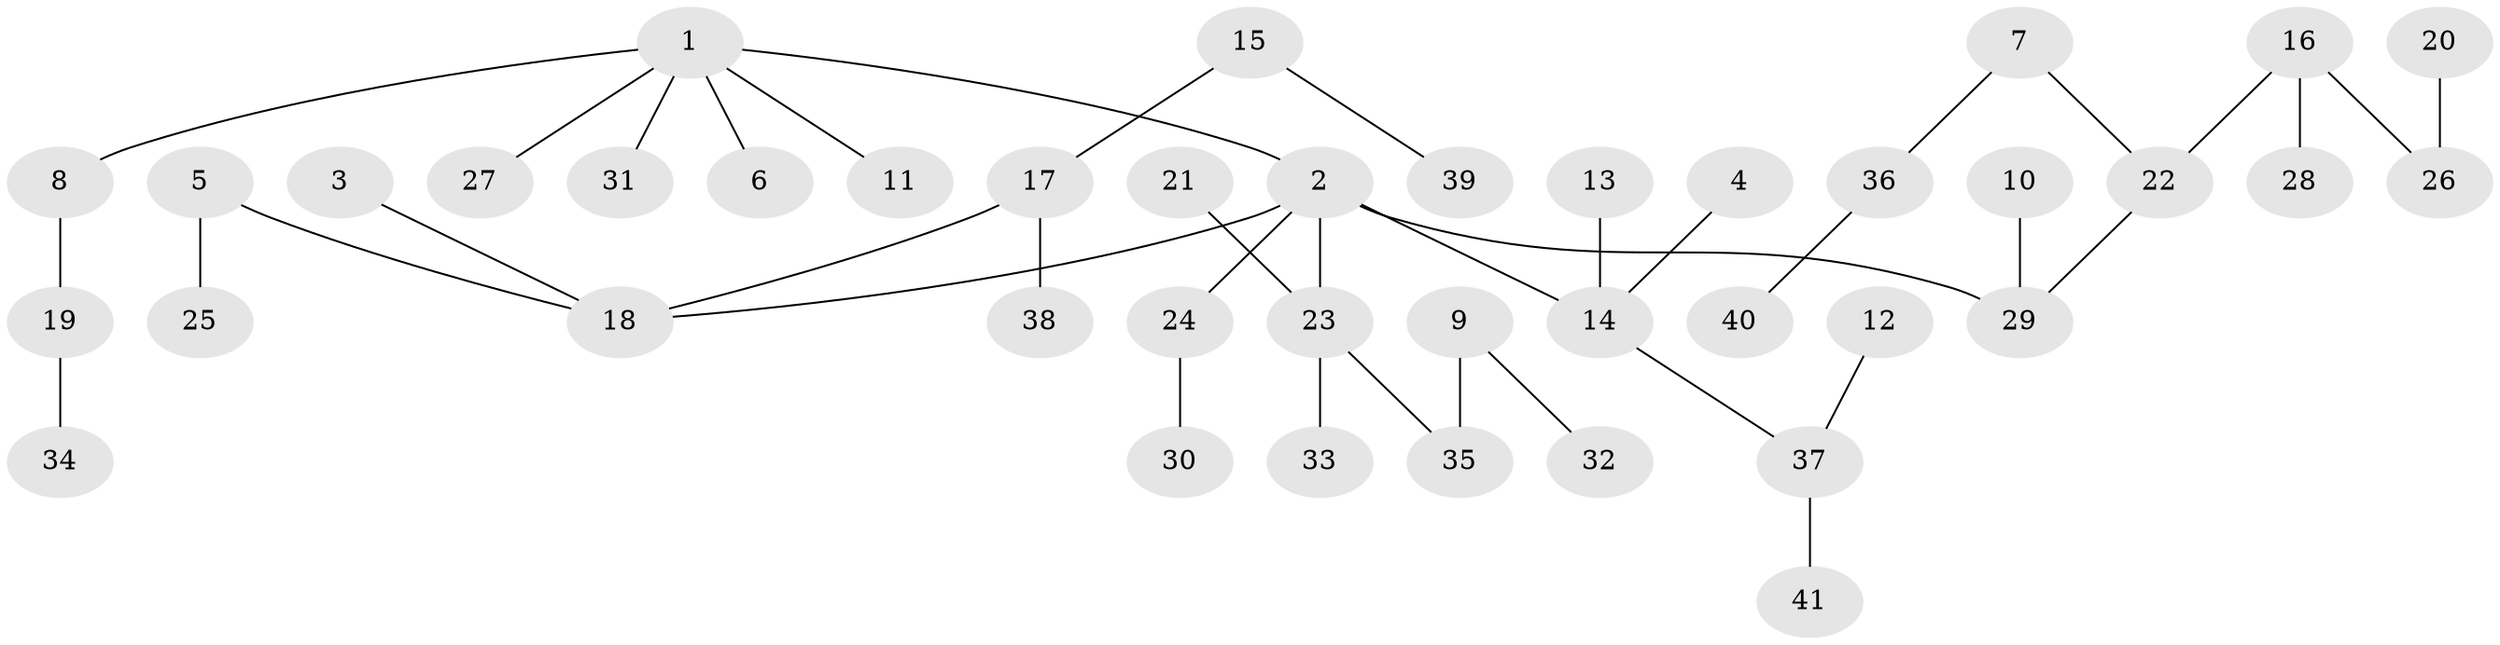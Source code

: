 // original degree distribution, {4: 0.12345679012345678, 2: 0.30864197530864196, 5: 0.024691358024691357, 1: 0.4444444444444444, 3: 0.09876543209876543}
// Generated by graph-tools (version 1.1) at 2025/26/03/09/25 03:26:30]
// undirected, 41 vertices, 40 edges
graph export_dot {
graph [start="1"]
  node [color=gray90,style=filled];
  1;
  2;
  3;
  4;
  5;
  6;
  7;
  8;
  9;
  10;
  11;
  12;
  13;
  14;
  15;
  16;
  17;
  18;
  19;
  20;
  21;
  22;
  23;
  24;
  25;
  26;
  27;
  28;
  29;
  30;
  31;
  32;
  33;
  34;
  35;
  36;
  37;
  38;
  39;
  40;
  41;
  1 -- 2 [weight=1.0];
  1 -- 6 [weight=1.0];
  1 -- 8 [weight=1.0];
  1 -- 11 [weight=1.0];
  1 -- 27 [weight=1.0];
  1 -- 31 [weight=1.0];
  2 -- 14 [weight=1.0];
  2 -- 18 [weight=1.0];
  2 -- 23 [weight=1.0];
  2 -- 24 [weight=1.0];
  2 -- 29 [weight=1.0];
  3 -- 18 [weight=1.0];
  4 -- 14 [weight=1.0];
  5 -- 18 [weight=1.0];
  5 -- 25 [weight=1.0];
  7 -- 22 [weight=1.0];
  7 -- 36 [weight=1.0];
  8 -- 19 [weight=1.0];
  9 -- 32 [weight=1.0];
  9 -- 35 [weight=1.0];
  10 -- 29 [weight=1.0];
  12 -- 37 [weight=1.0];
  13 -- 14 [weight=1.0];
  14 -- 37 [weight=1.0];
  15 -- 17 [weight=1.0];
  15 -- 39 [weight=1.0];
  16 -- 22 [weight=1.0];
  16 -- 26 [weight=1.0];
  16 -- 28 [weight=1.0];
  17 -- 18 [weight=1.0];
  17 -- 38 [weight=1.0];
  19 -- 34 [weight=1.0];
  20 -- 26 [weight=1.0];
  21 -- 23 [weight=1.0];
  22 -- 29 [weight=1.0];
  23 -- 33 [weight=1.0];
  23 -- 35 [weight=1.0];
  24 -- 30 [weight=1.0];
  36 -- 40 [weight=1.0];
  37 -- 41 [weight=1.0];
}
